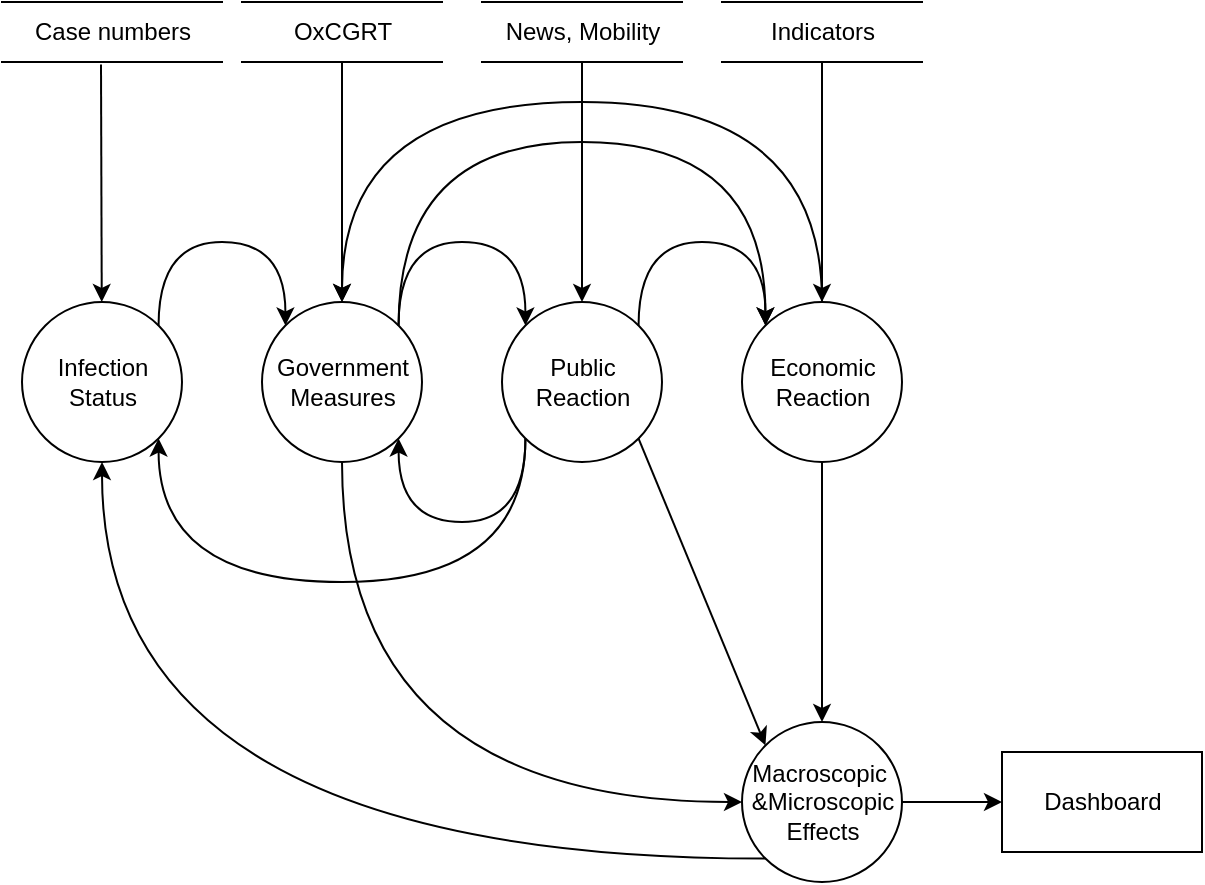 <mxfile version="13.5.3" type="github">
  <diagram id="2gZC4xCkloj7wIMZnU4y" name="Page-1">
    <mxGraphModel dx="1393" dy="1343" grid="1" gridSize="10" guides="1" tooltips="1" connect="1" arrows="1" fold="1" page="1" pageScale="1" pageWidth="827" pageHeight="1169" math="0" shadow="0">
      <root>
        <mxCell id="0" />
        <mxCell id="1" parent="0" />
        <mxCell id="s3Yb5ll5d97BCo_epypD-1" value="Infection&lt;br&gt;Status" style="shape=ellipse;html=1;dashed=0;whitespace=wrap;aspect=fixed;perimeter=ellipsePerimeter;" parent="1" vertex="1">
          <mxGeometry x="120" y="240" width="80" height="80" as="geometry" />
        </mxCell>
        <mxCell id="s3Yb5ll5d97BCo_epypD-2" value="Government&lt;br&gt;Measures" style="shape=ellipse;html=1;dashed=0;whitespace=wrap;aspect=fixed;perimeter=ellipsePerimeter;" parent="1" vertex="1">
          <mxGeometry x="240" y="240" width="80" height="80" as="geometry" />
        </mxCell>
        <mxCell id="AfNmqyuF7CT5GizNvHW4-1" value="Public&lt;br&gt;Reaction" style="shape=ellipse;html=1;dashed=0;whitespace=wrap;aspect=fixed;perimeter=ellipsePerimeter;" parent="1" vertex="1">
          <mxGeometry x="360" y="240" width="80" height="80" as="geometry" />
        </mxCell>
        <mxCell id="AfNmqyuF7CT5GizNvHW4-4" value="" style="endArrow=classic;html=1;entryX=0;entryY=0;entryDx=0;entryDy=0;exitX=1;exitY=0;exitDx=0;exitDy=0;edgeStyle=orthogonalEdgeStyle;curved=1;" parent="1" source="s3Yb5ll5d97BCo_epypD-2" target="AfNmqyuF7CT5GizNvHW4-1" edge="1">
          <mxGeometry width="50" height="50" relative="1" as="geometry">
            <mxPoint x="290" y="370" as="sourcePoint" />
            <mxPoint x="340" y="320" as="targetPoint" />
            <Array as="points">
              <mxPoint x="308" y="210" />
              <mxPoint x="372" y="210" />
            </Array>
          </mxGeometry>
        </mxCell>
        <mxCell id="AfNmqyuF7CT5GizNvHW4-5" value="" style="endArrow=classic;html=1;entryX=0;entryY=0;entryDx=0;entryDy=0;exitX=1;exitY=0;exitDx=0;exitDy=0;edgeStyle=orthogonalEdgeStyle;curved=1;" parent="1" source="s3Yb5ll5d97BCo_epypD-1" target="s3Yb5ll5d97BCo_epypD-2" edge="1">
          <mxGeometry width="50" height="50" relative="1" as="geometry">
            <mxPoint x="290" y="370" as="sourcePoint" />
            <mxPoint x="340" y="320" as="targetPoint" />
            <Array as="points">
              <mxPoint x="188" y="210" />
              <mxPoint x="252" y="210" />
            </Array>
          </mxGeometry>
        </mxCell>
        <mxCell id="AfNmqyuF7CT5GizNvHW4-6" value="Economic&lt;br&gt;Reaction" style="shape=ellipse;html=1;dashed=0;whitespace=wrap;aspect=fixed;perimeter=ellipsePerimeter;" parent="1" vertex="1">
          <mxGeometry x="480" y="240" width="80" height="80" as="geometry" />
        </mxCell>
        <mxCell id="AfNmqyuF7CT5GizNvHW4-7" value="" style="endArrow=classic;html=1;entryX=0;entryY=0;entryDx=0;entryDy=0;exitX=1;exitY=0;exitDx=0;exitDy=0;edgeStyle=orthogonalEdgeStyle;curved=1;" parent="1" source="s3Yb5ll5d97BCo_epypD-2" target="AfNmqyuF7CT5GizNvHW4-6" edge="1">
          <mxGeometry width="50" height="50" relative="1" as="geometry">
            <mxPoint x="290" y="370" as="sourcePoint" />
            <mxPoint x="340" y="320" as="targetPoint" />
            <Array as="points">
              <mxPoint x="308" y="160" />
              <mxPoint x="492" y="160" />
            </Array>
          </mxGeometry>
        </mxCell>
        <mxCell id="AfNmqyuF7CT5GizNvHW4-8" value="" style="endArrow=classic;html=1;entryX=0;entryY=0;entryDx=0;entryDy=0;exitX=1;exitY=0;exitDx=0;exitDy=0;edgeStyle=orthogonalEdgeStyle;curved=1;" parent="1" source="AfNmqyuF7CT5GizNvHW4-1" target="AfNmqyuF7CT5GizNvHW4-6" edge="1">
          <mxGeometry width="50" height="50" relative="1" as="geometry">
            <mxPoint x="290" y="370" as="sourcePoint" />
            <mxPoint x="340" y="320" as="targetPoint" />
            <Array as="points">
              <mxPoint x="428" y="210" />
              <mxPoint x="492" y="210" />
            </Array>
          </mxGeometry>
        </mxCell>
        <mxCell id="AfNmqyuF7CT5GizNvHW4-9" value="Macroscopic&amp;nbsp;&lt;br&gt;&amp;amp;Microscopic&lt;br&gt;Effects" style="shape=ellipse;html=1;dashed=0;whitespace=wrap;aspect=fixed;perimeter=ellipsePerimeter;" parent="1" vertex="1">
          <mxGeometry x="480" y="450" width="80" height="80" as="geometry" />
        </mxCell>
        <mxCell id="AfNmqyuF7CT5GizNvHW4-10" value="" style="endArrow=classic;html=1;exitX=0;exitY=1;exitDx=0;exitDy=0;entryX=1;entryY=1;entryDx=0;entryDy=0;edgeStyle=orthogonalEdgeStyle;curved=1;" parent="1" source="AfNmqyuF7CT5GizNvHW4-1" target="s3Yb5ll5d97BCo_epypD-1" edge="1">
          <mxGeometry width="50" height="50" relative="1" as="geometry">
            <mxPoint x="370" y="290" as="sourcePoint" />
            <mxPoint x="420" y="240" as="targetPoint" />
            <Array as="points">
              <mxPoint x="372" y="380" />
              <mxPoint x="188" y="380" />
            </Array>
          </mxGeometry>
        </mxCell>
        <mxCell id="AfNmqyuF7CT5GizNvHW4-11" value="" style="endArrow=classic;html=1;entryX=1;entryY=1;entryDx=0;entryDy=0;exitX=0;exitY=1;exitDx=0;exitDy=0;edgeStyle=orthogonalEdgeStyle;curved=1;" parent="1" source="AfNmqyuF7CT5GizNvHW4-1" target="s3Yb5ll5d97BCo_epypD-2" edge="1">
          <mxGeometry width="50" height="50" relative="1" as="geometry">
            <mxPoint x="400" y="370" as="sourcePoint" />
            <mxPoint x="450" y="320" as="targetPoint" />
            <Array as="points">
              <mxPoint x="372" y="350" />
              <mxPoint x="308" y="350" />
            </Array>
          </mxGeometry>
        </mxCell>
        <mxCell id="AfNmqyuF7CT5GizNvHW4-12" value="" style="endArrow=classic;html=1;exitX=0.5;exitY=0;exitDx=0;exitDy=0;entryX=0.5;entryY=0;entryDx=0;entryDy=0;edgeStyle=orthogonalEdgeStyle;curved=1;" parent="1" source="AfNmqyuF7CT5GizNvHW4-6" target="s3Yb5ll5d97BCo_epypD-2" edge="1">
          <mxGeometry width="50" height="50" relative="1" as="geometry">
            <mxPoint x="400" y="370" as="sourcePoint" />
            <mxPoint x="450" y="320" as="targetPoint" />
            <Array as="points">
              <mxPoint x="520" y="140" />
              <mxPoint x="280" y="140" />
            </Array>
          </mxGeometry>
        </mxCell>
        <mxCell id="AfNmqyuF7CT5GizNvHW4-13" value="" style="endArrow=classic;html=1;entryX=0.5;entryY=0;entryDx=0;entryDy=0;exitX=0.5;exitY=1;exitDx=0;exitDy=0;" parent="1" source="AfNmqyuF7CT5GizNvHW4-6" target="AfNmqyuF7CT5GizNvHW4-9" edge="1">
          <mxGeometry width="50" height="50" relative="1" as="geometry">
            <mxPoint x="400" y="370" as="sourcePoint" />
            <mxPoint x="450" y="320" as="targetPoint" />
          </mxGeometry>
        </mxCell>
        <mxCell id="AfNmqyuF7CT5GizNvHW4-14" value="" style="endArrow=classic;html=1;entryX=0;entryY=0;entryDx=0;entryDy=0;exitX=1;exitY=1;exitDx=0;exitDy=0;" parent="1" source="AfNmqyuF7CT5GizNvHW4-1" target="AfNmqyuF7CT5GizNvHW4-9" edge="1">
          <mxGeometry width="50" height="50" relative="1" as="geometry">
            <mxPoint x="400" y="370" as="sourcePoint" />
            <mxPoint x="450" y="320" as="targetPoint" />
          </mxGeometry>
        </mxCell>
        <mxCell id="AfNmqyuF7CT5GizNvHW4-16" value="Dashboard" style="html=1;dashed=0;whitespace=wrap;" parent="1" vertex="1">
          <mxGeometry x="610" y="465" width="100" height="50" as="geometry" />
        </mxCell>
        <mxCell id="AfNmqyuF7CT5GizNvHW4-18" value="" style="endArrow=classic;html=1;entryX=0;entryY=0.5;entryDx=0;entryDy=0;exitX=1;exitY=0.5;exitDx=0;exitDy=0;" parent="1" source="AfNmqyuF7CT5GizNvHW4-9" target="AfNmqyuF7CT5GizNvHW4-16" edge="1">
          <mxGeometry width="50" height="50" relative="1" as="geometry">
            <mxPoint x="400" y="370" as="sourcePoint" />
            <mxPoint x="450" y="320" as="targetPoint" />
          </mxGeometry>
        </mxCell>
        <mxCell id="AfNmqyuF7CT5GizNvHW4-19" value="OxCGRT" style="html=1;dashed=0;whitespace=wrap;shape=partialRectangle;right=0;left=0;" parent="1" vertex="1">
          <mxGeometry x="230" y="90" width="100" height="30" as="geometry" />
        </mxCell>
        <mxCell id="AfNmqyuF7CT5GizNvHW4-20" value="Case numbers" style="html=1;dashed=0;whitespace=wrap;shape=partialRectangle;right=0;left=0;" parent="1" vertex="1">
          <mxGeometry x="110" y="90" width="110" height="30" as="geometry" />
        </mxCell>
        <mxCell id="AfNmqyuF7CT5GizNvHW4-21" value="" style="endArrow=classic;html=1;entryX=0.5;entryY=0;entryDx=0;entryDy=0;exitX=0.5;exitY=1;exitDx=0;exitDy=0;" parent="1" source="AfNmqyuF7CT5GizNvHW4-19" target="s3Yb5ll5d97BCo_epypD-2" edge="1">
          <mxGeometry width="50" height="50" relative="1" as="geometry">
            <mxPoint x="400" y="370" as="sourcePoint" />
            <mxPoint x="450" y="320" as="targetPoint" />
          </mxGeometry>
        </mxCell>
        <mxCell id="AfNmqyuF7CT5GizNvHW4-22" value="" style="endArrow=classic;html=1;exitX=0.45;exitY=1.04;exitDx=0;exitDy=0;exitPerimeter=0;" parent="1" source="AfNmqyuF7CT5GizNvHW4-20" target="s3Yb5ll5d97BCo_epypD-1" edge="1">
          <mxGeometry width="50" height="50" relative="1" as="geometry">
            <mxPoint x="400" y="370" as="sourcePoint" />
            <mxPoint x="450" y="320" as="targetPoint" />
          </mxGeometry>
        </mxCell>
        <mxCell id="AfNmqyuF7CT5GizNvHW4-23" value="News, Mobility" style="html=1;dashed=0;whitespace=wrap;shape=partialRectangle;right=0;left=0;" parent="1" vertex="1">
          <mxGeometry x="350" y="90" width="100" height="30" as="geometry" />
        </mxCell>
        <mxCell id="AfNmqyuF7CT5GizNvHW4-24" value="Indicators" style="html=1;dashed=0;whitespace=wrap;shape=partialRectangle;right=0;left=0;" parent="1" vertex="1">
          <mxGeometry x="470" y="90" width="100" height="30" as="geometry" />
        </mxCell>
        <mxCell id="AfNmqyuF7CT5GizNvHW4-26" value="" style="endArrow=classic;html=1;exitX=0.5;exitY=1;exitDx=0;exitDy=0;jumpStyle=arc;" parent="1" source="AfNmqyuF7CT5GizNvHW4-24" target="AfNmqyuF7CT5GizNvHW4-6" edge="1">
          <mxGeometry width="50" height="50" relative="1" as="geometry">
            <mxPoint x="400" y="370" as="sourcePoint" />
            <mxPoint x="450" y="320" as="targetPoint" />
          </mxGeometry>
        </mxCell>
        <mxCell id="AfNmqyuF7CT5GizNvHW4-27" value="" style="endArrow=classic;html=1;strokeColor=#000000;jumpStyle=gap;exitX=0.5;exitY=1;exitDx=0;exitDy=0;" parent="1" source="AfNmqyuF7CT5GizNvHW4-23" target="AfNmqyuF7CT5GizNvHW4-1" edge="1">
          <mxGeometry width="50" height="50" relative="1" as="geometry">
            <mxPoint x="400" y="370" as="sourcePoint" />
            <mxPoint x="450" y="320" as="targetPoint" />
          </mxGeometry>
        </mxCell>
        <mxCell id="AfNmqyuF7CT5GizNvHW4-28" value="" style="endArrow=classic;html=1;strokeColor=#000000;exitX=0;exitY=1;exitDx=0;exitDy=0;entryX=0.5;entryY=1;entryDx=0;entryDy=0;edgeStyle=orthogonalEdgeStyle;curved=1;" parent="1" source="AfNmqyuF7CT5GizNvHW4-9" target="s3Yb5ll5d97BCo_epypD-1" edge="1">
          <mxGeometry width="50" height="50" relative="1" as="geometry">
            <mxPoint x="400" y="370" as="sourcePoint" />
            <mxPoint x="450" y="320" as="targetPoint" />
          </mxGeometry>
        </mxCell>
        <mxCell id="AfNmqyuF7CT5GizNvHW4-29" value="" style="endArrow=classic;html=1;strokeColor=#000000;exitX=0.5;exitY=1;exitDx=0;exitDy=0;entryX=0;entryY=0.5;entryDx=0;entryDy=0;edgeStyle=orthogonalEdgeStyle;curved=1;" parent="1" source="s3Yb5ll5d97BCo_epypD-2" target="AfNmqyuF7CT5GizNvHW4-9" edge="1">
          <mxGeometry width="50" height="50" relative="1" as="geometry">
            <mxPoint x="400" y="370" as="sourcePoint" />
            <mxPoint x="450" y="320" as="targetPoint" />
          </mxGeometry>
        </mxCell>
      </root>
    </mxGraphModel>
  </diagram>
</mxfile>

